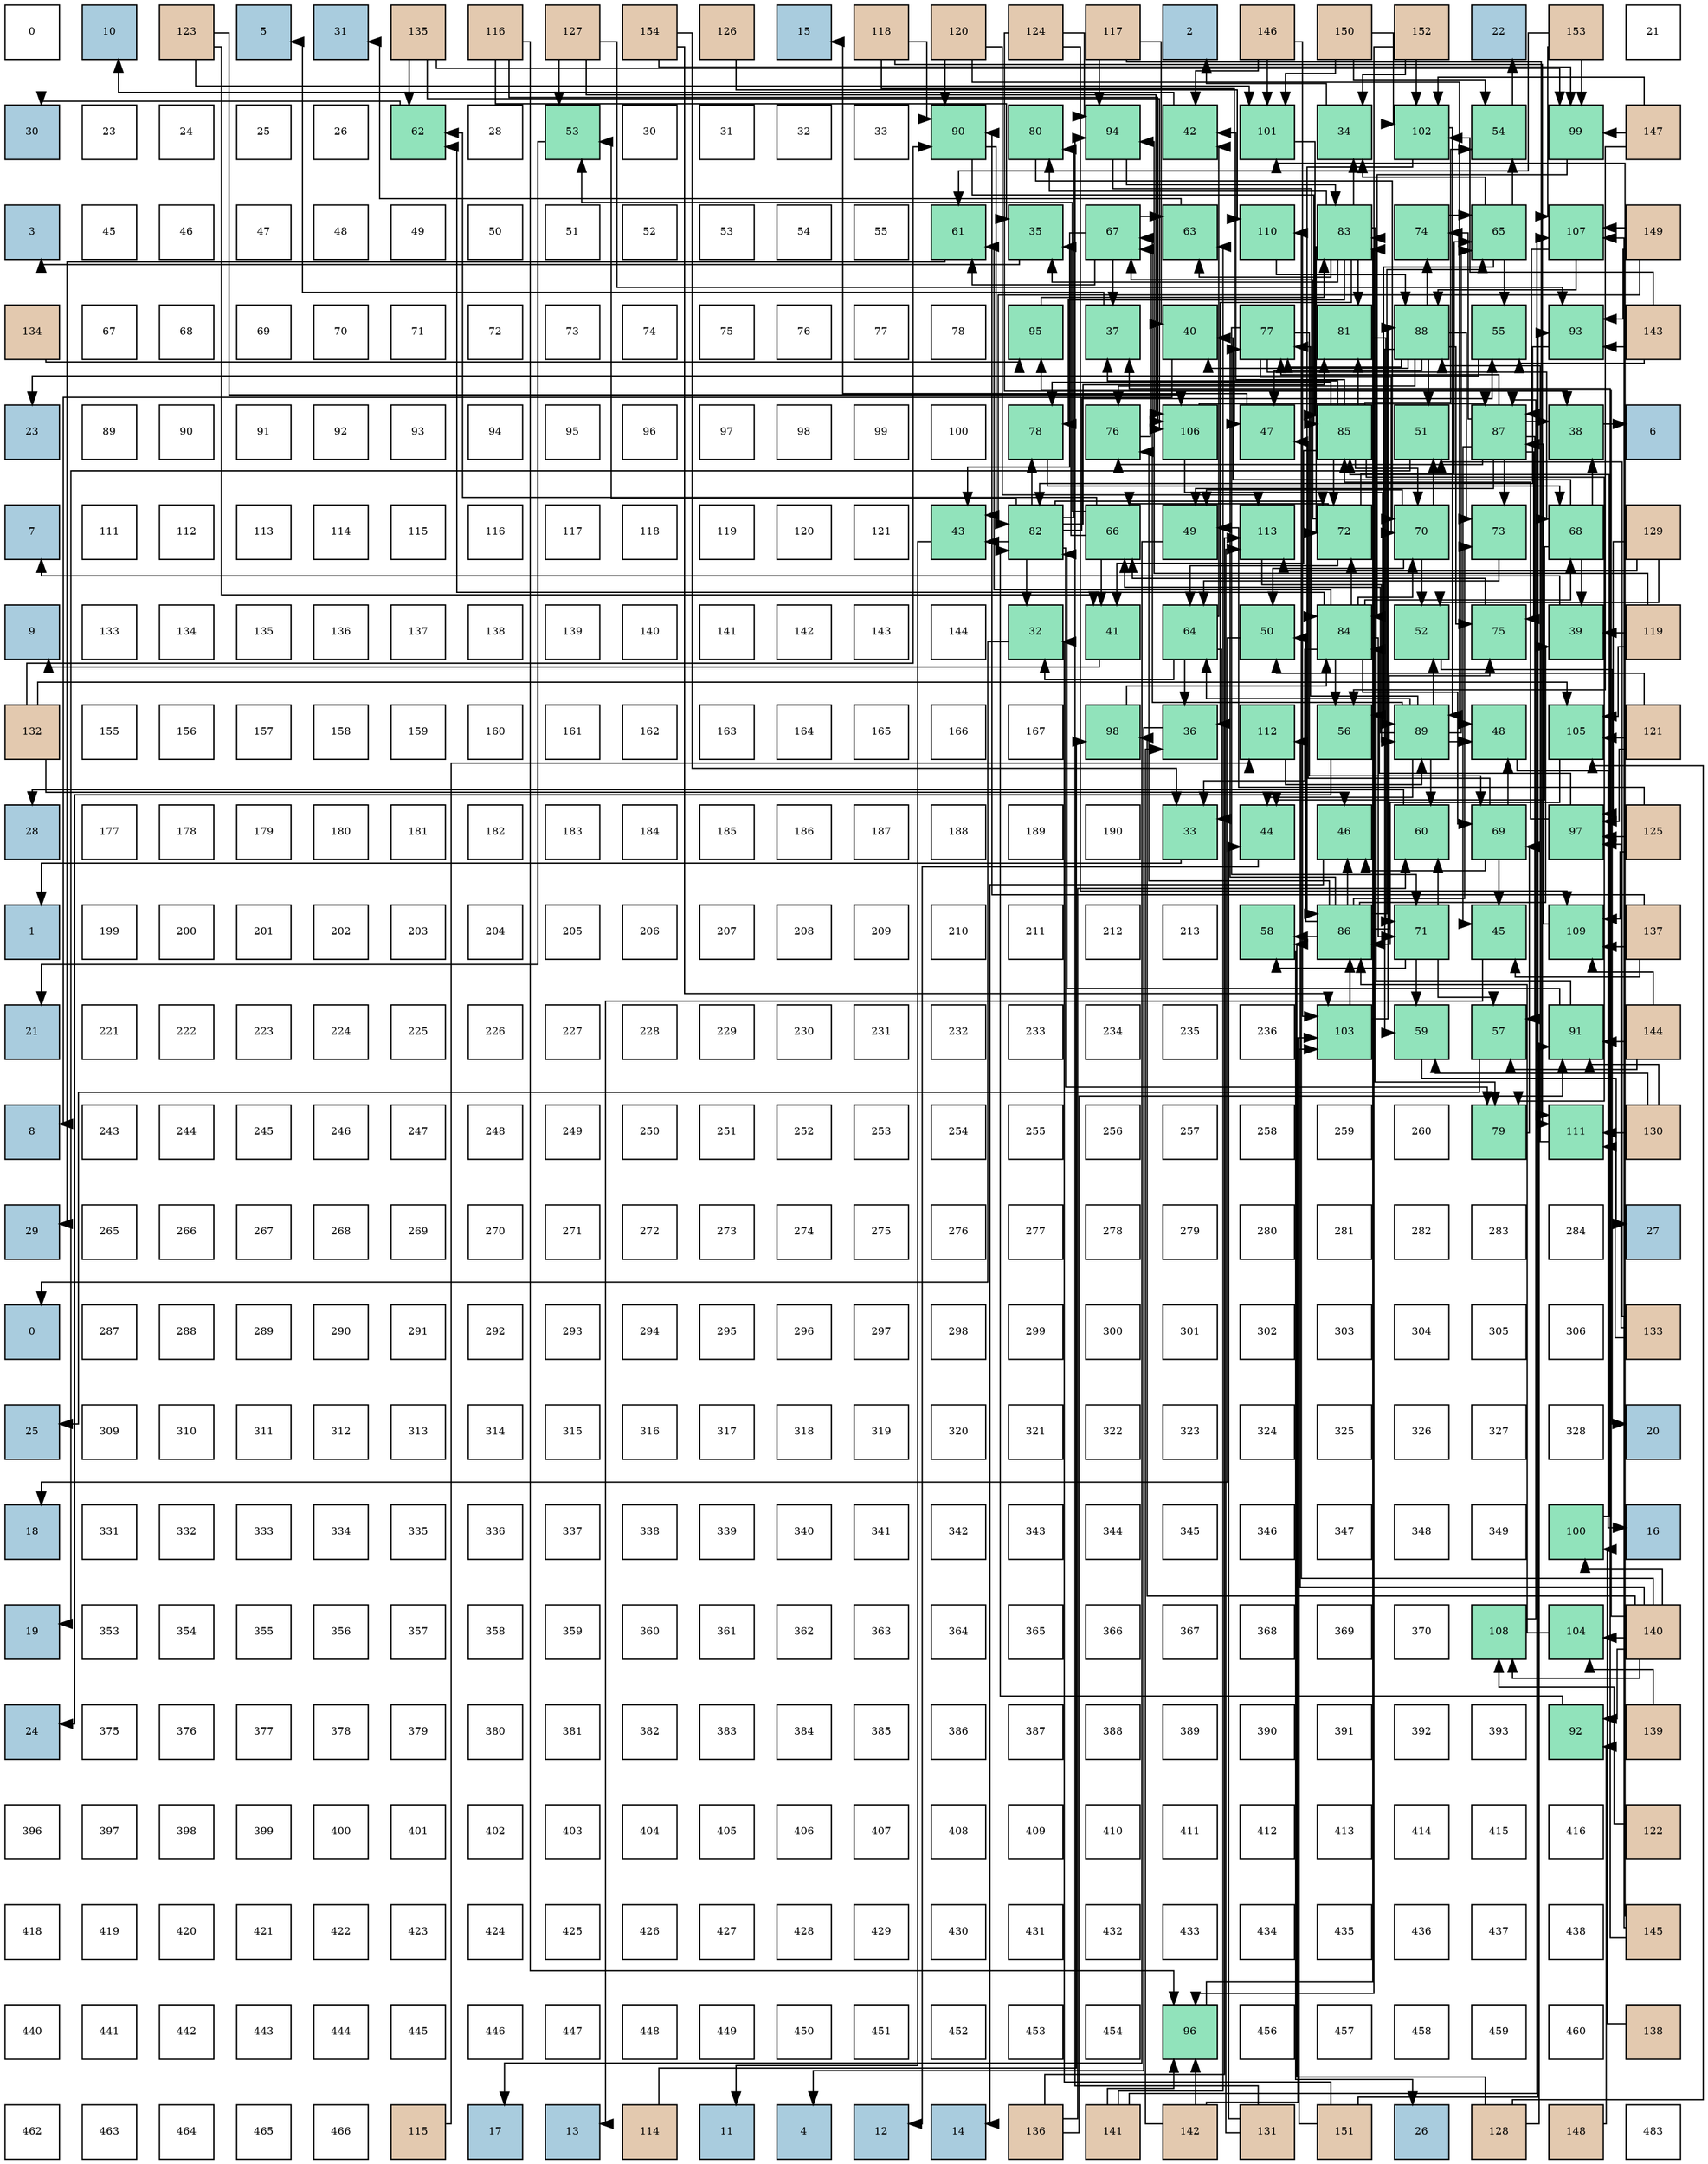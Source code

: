 digraph layout{
 rankdir=TB;
 splines=ortho;
 node [style=filled shape=square fixedsize=true width=0.6];
0[label="0", fontsize=8, fillcolor="#ffffff"];
1[label="10", fontsize=8, fillcolor="#a9ccde"];
2[label="123", fontsize=8, fillcolor="#e3c9af"];
3[label="5", fontsize=8, fillcolor="#a9ccde"];
4[label="31", fontsize=8, fillcolor="#a9ccde"];
5[label="135", fontsize=8, fillcolor="#e3c9af"];
6[label="116", fontsize=8, fillcolor="#e3c9af"];
7[label="127", fontsize=8, fillcolor="#e3c9af"];
8[label="154", fontsize=8, fillcolor="#e3c9af"];
9[label="126", fontsize=8, fillcolor="#e3c9af"];
10[label="15", fontsize=8, fillcolor="#a9ccde"];
11[label="118", fontsize=8, fillcolor="#e3c9af"];
12[label="120", fontsize=8, fillcolor="#e3c9af"];
13[label="124", fontsize=8, fillcolor="#e3c9af"];
14[label="117", fontsize=8, fillcolor="#e3c9af"];
15[label="2", fontsize=8, fillcolor="#a9ccde"];
16[label="146", fontsize=8, fillcolor="#e3c9af"];
17[label="150", fontsize=8, fillcolor="#e3c9af"];
18[label="152", fontsize=8, fillcolor="#e3c9af"];
19[label="22", fontsize=8, fillcolor="#a9ccde"];
20[label="153", fontsize=8, fillcolor="#e3c9af"];
21[label="21", fontsize=8, fillcolor="#ffffff"];
22[label="30", fontsize=8, fillcolor="#a9ccde"];
23[label="23", fontsize=8, fillcolor="#ffffff"];
24[label="24", fontsize=8, fillcolor="#ffffff"];
25[label="25", fontsize=8, fillcolor="#ffffff"];
26[label="26", fontsize=8, fillcolor="#ffffff"];
27[label="62", fontsize=8, fillcolor="#91e3bb"];
28[label="28", fontsize=8, fillcolor="#ffffff"];
29[label="53", fontsize=8, fillcolor="#91e3bb"];
30[label="30", fontsize=8, fillcolor="#ffffff"];
31[label="31", fontsize=8, fillcolor="#ffffff"];
32[label="32", fontsize=8, fillcolor="#ffffff"];
33[label="33", fontsize=8, fillcolor="#ffffff"];
34[label="90", fontsize=8, fillcolor="#91e3bb"];
35[label="80", fontsize=8, fillcolor="#91e3bb"];
36[label="94", fontsize=8, fillcolor="#91e3bb"];
37[label="42", fontsize=8, fillcolor="#91e3bb"];
38[label="101", fontsize=8, fillcolor="#91e3bb"];
39[label="34", fontsize=8, fillcolor="#91e3bb"];
40[label="102", fontsize=8, fillcolor="#91e3bb"];
41[label="54", fontsize=8, fillcolor="#91e3bb"];
42[label="99", fontsize=8, fillcolor="#91e3bb"];
43[label="147", fontsize=8, fillcolor="#e3c9af"];
44[label="3", fontsize=8, fillcolor="#a9ccde"];
45[label="45", fontsize=8, fillcolor="#ffffff"];
46[label="46", fontsize=8, fillcolor="#ffffff"];
47[label="47", fontsize=8, fillcolor="#ffffff"];
48[label="48", fontsize=8, fillcolor="#ffffff"];
49[label="49", fontsize=8, fillcolor="#ffffff"];
50[label="50", fontsize=8, fillcolor="#ffffff"];
51[label="51", fontsize=8, fillcolor="#ffffff"];
52[label="52", fontsize=8, fillcolor="#ffffff"];
53[label="53", fontsize=8, fillcolor="#ffffff"];
54[label="54", fontsize=8, fillcolor="#ffffff"];
55[label="55", fontsize=8, fillcolor="#ffffff"];
56[label="61", fontsize=8, fillcolor="#91e3bb"];
57[label="35", fontsize=8, fillcolor="#91e3bb"];
58[label="67", fontsize=8, fillcolor="#91e3bb"];
59[label="63", fontsize=8, fillcolor="#91e3bb"];
60[label="110", fontsize=8, fillcolor="#91e3bb"];
61[label="83", fontsize=8, fillcolor="#91e3bb"];
62[label="74", fontsize=8, fillcolor="#91e3bb"];
63[label="65", fontsize=8, fillcolor="#91e3bb"];
64[label="107", fontsize=8, fillcolor="#91e3bb"];
65[label="149", fontsize=8, fillcolor="#e3c9af"];
66[label="134", fontsize=8, fillcolor="#e3c9af"];
67[label="67", fontsize=8, fillcolor="#ffffff"];
68[label="68", fontsize=8, fillcolor="#ffffff"];
69[label="69", fontsize=8, fillcolor="#ffffff"];
70[label="70", fontsize=8, fillcolor="#ffffff"];
71[label="71", fontsize=8, fillcolor="#ffffff"];
72[label="72", fontsize=8, fillcolor="#ffffff"];
73[label="73", fontsize=8, fillcolor="#ffffff"];
74[label="74", fontsize=8, fillcolor="#ffffff"];
75[label="75", fontsize=8, fillcolor="#ffffff"];
76[label="76", fontsize=8, fillcolor="#ffffff"];
77[label="77", fontsize=8, fillcolor="#ffffff"];
78[label="78", fontsize=8, fillcolor="#ffffff"];
79[label="95", fontsize=8, fillcolor="#91e3bb"];
80[label="37", fontsize=8, fillcolor="#91e3bb"];
81[label="40", fontsize=8, fillcolor="#91e3bb"];
82[label="77", fontsize=8, fillcolor="#91e3bb"];
83[label="81", fontsize=8, fillcolor="#91e3bb"];
84[label="88", fontsize=8, fillcolor="#91e3bb"];
85[label="55", fontsize=8, fillcolor="#91e3bb"];
86[label="93", fontsize=8, fillcolor="#91e3bb"];
87[label="143", fontsize=8, fillcolor="#e3c9af"];
88[label="23", fontsize=8, fillcolor="#a9ccde"];
89[label="89", fontsize=8, fillcolor="#ffffff"];
90[label="90", fontsize=8, fillcolor="#ffffff"];
91[label="91", fontsize=8, fillcolor="#ffffff"];
92[label="92", fontsize=8, fillcolor="#ffffff"];
93[label="93", fontsize=8, fillcolor="#ffffff"];
94[label="94", fontsize=8, fillcolor="#ffffff"];
95[label="95", fontsize=8, fillcolor="#ffffff"];
96[label="96", fontsize=8, fillcolor="#ffffff"];
97[label="97", fontsize=8, fillcolor="#ffffff"];
98[label="98", fontsize=8, fillcolor="#ffffff"];
99[label="99", fontsize=8, fillcolor="#ffffff"];
100[label="100", fontsize=8, fillcolor="#ffffff"];
101[label="78", fontsize=8, fillcolor="#91e3bb"];
102[label="76", fontsize=8, fillcolor="#91e3bb"];
103[label="106", fontsize=8, fillcolor="#91e3bb"];
104[label="47", fontsize=8, fillcolor="#91e3bb"];
105[label="85", fontsize=8, fillcolor="#91e3bb"];
106[label="51", fontsize=8, fillcolor="#91e3bb"];
107[label="87", fontsize=8, fillcolor="#91e3bb"];
108[label="38", fontsize=8, fillcolor="#91e3bb"];
109[label="6", fontsize=8, fillcolor="#a9ccde"];
110[label="7", fontsize=8, fillcolor="#a9ccde"];
111[label="111", fontsize=8, fillcolor="#ffffff"];
112[label="112", fontsize=8, fillcolor="#ffffff"];
113[label="113", fontsize=8, fillcolor="#ffffff"];
114[label="114", fontsize=8, fillcolor="#ffffff"];
115[label="115", fontsize=8, fillcolor="#ffffff"];
116[label="116", fontsize=8, fillcolor="#ffffff"];
117[label="117", fontsize=8, fillcolor="#ffffff"];
118[label="118", fontsize=8, fillcolor="#ffffff"];
119[label="119", fontsize=8, fillcolor="#ffffff"];
120[label="120", fontsize=8, fillcolor="#ffffff"];
121[label="121", fontsize=8, fillcolor="#ffffff"];
122[label="43", fontsize=8, fillcolor="#91e3bb"];
123[label="82", fontsize=8, fillcolor="#91e3bb"];
124[label="66", fontsize=8, fillcolor="#91e3bb"];
125[label="49", fontsize=8, fillcolor="#91e3bb"];
126[label="113", fontsize=8, fillcolor="#91e3bb"];
127[label="72", fontsize=8, fillcolor="#91e3bb"];
128[label="70", fontsize=8, fillcolor="#91e3bb"];
129[label="73", fontsize=8, fillcolor="#91e3bb"];
130[label="68", fontsize=8, fillcolor="#91e3bb"];
131[label="129", fontsize=8, fillcolor="#e3c9af"];
132[label="9", fontsize=8, fillcolor="#a9ccde"];
133[label="133", fontsize=8, fillcolor="#ffffff"];
134[label="134", fontsize=8, fillcolor="#ffffff"];
135[label="135", fontsize=8, fillcolor="#ffffff"];
136[label="136", fontsize=8, fillcolor="#ffffff"];
137[label="137", fontsize=8, fillcolor="#ffffff"];
138[label="138", fontsize=8, fillcolor="#ffffff"];
139[label="139", fontsize=8, fillcolor="#ffffff"];
140[label="140", fontsize=8, fillcolor="#ffffff"];
141[label="141", fontsize=8, fillcolor="#ffffff"];
142[label="142", fontsize=8, fillcolor="#ffffff"];
143[label="143", fontsize=8, fillcolor="#ffffff"];
144[label="144", fontsize=8, fillcolor="#ffffff"];
145[label="32", fontsize=8, fillcolor="#91e3bb"];
146[label="41", fontsize=8, fillcolor="#91e3bb"];
147[label="64", fontsize=8, fillcolor="#91e3bb"];
148[label="50", fontsize=8, fillcolor="#91e3bb"];
149[label="84", fontsize=8, fillcolor="#91e3bb"];
150[label="52", fontsize=8, fillcolor="#91e3bb"];
151[label="75", fontsize=8, fillcolor="#91e3bb"];
152[label="39", fontsize=8, fillcolor="#91e3bb"];
153[label="119", fontsize=8, fillcolor="#e3c9af"];
154[label="132", fontsize=8, fillcolor="#e3c9af"];
155[label="155", fontsize=8, fillcolor="#ffffff"];
156[label="156", fontsize=8, fillcolor="#ffffff"];
157[label="157", fontsize=8, fillcolor="#ffffff"];
158[label="158", fontsize=8, fillcolor="#ffffff"];
159[label="159", fontsize=8, fillcolor="#ffffff"];
160[label="160", fontsize=8, fillcolor="#ffffff"];
161[label="161", fontsize=8, fillcolor="#ffffff"];
162[label="162", fontsize=8, fillcolor="#ffffff"];
163[label="163", fontsize=8, fillcolor="#ffffff"];
164[label="164", fontsize=8, fillcolor="#ffffff"];
165[label="165", fontsize=8, fillcolor="#ffffff"];
166[label="166", fontsize=8, fillcolor="#ffffff"];
167[label="167", fontsize=8, fillcolor="#ffffff"];
168[label="98", fontsize=8, fillcolor="#91e3bb"];
169[label="36", fontsize=8, fillcolor="#91e3bb"];
170[label="112", fontsize=8, fillcolor="#91e3bb"];
171[label="56", fontsize=8, fillcolor="#91e3bb"];
172[label="89", fontsize=8, fillcolor="#91e3bb"];
173[label="48", fontsize=8, fillcolor="#91e3bb"];
174[label="105", fontsize=8, fillcolor="#91e3bb"];
175[label="121", fontsize=8, fillcolor="#e3c9af"];
176[label="28", fontsize=8, fillcolor="#a9ccde"];
177[label="177", fontsize=8, fillcolor="#ffffff"];
178[label="178", fontsize=8, fillcolor="#ffffff"];
179[label="179", fontsize=8, fillcolor="#ffffff"];
180[label="180", fontsize=8, fillcolor="#ffffff"];
181[label="181", fontsize=8, fillcolor="#ffffff"];
182[label="182", fontsize=8, fillcolor="#ffffff"];
183[label="183", fontsize=8, fillcolor="#ffffff"];
184[label="184", fontsize=8, fillcolor="#ffffff"];
185[label="185", fontsize=8, fillcolor="#ffffff"];
186[label="186", fontsize=8, fillcolor="#ffffff"];
187[label="187", fontsize=8, fillcolor="#ffffff"];
188[label="188", fontsize=8, fillcolor="#ffffff"];
189[label="189", fontsize=8, fillcolor="#ffffff"];
190[label="190", fontsize=8, fillcolor="#ffffff"];
191[label="33", fontsize=8, fillcolor="#91e3bb"];
192[label="44", fontsize=8, fillcolor="#91e3bb"];
193[label="46", fontsize=8, fillcolor="#91e3bb"];
194[label="60", fontsize=8, fillcolor="#91e3bb"];
195[label="69", fontsize=8, fillcolor="#91e3bb"];
196[label="97", fontsize=8, fillcolor="#91e3bb"];
197[label="125", fontsize=8, fillcolor="#e3c9af"];
198[label="1", fontsize=8, fillcolor="#a9ccde"];
199[label="199", fontsize=8, fillcolor="#ffffff"];
200[label="200", fontsize=8, fillcolor="#ffffff"];
201[label="201", fontsize=8, fillcolor="#ffffff"];
202[label="202", fontsize=8, fillcolor="#ffffff"];
203[label="203", fontsize=8, fillcolor="#ffffff"];
204[label="204", fontsize=8, fillcolor="#ffffff"];
205[label="205", fontsize=8, fillcolor="#ffffff"];
206[label="206", fontsize=8, fillcolor="#ffffff"];
207[label="207", fontsize=8, fillcolor="#ffffff"];
208[label="208", fontsize=8, fillcolor="#ffffff"];
209[label="209", fontsize=8, fillcolor="#ffffff"];
210[label="210", fontsize=8, fillcolor="#ffffff"];
211[label="211", fontsize=8, fillcolor="#ffffff"];
212[label="212", fontsize=8, fillcolor="#ffffff"];
213[label="213", fontsize=8, fillcolor="#ffffff"];
214[label="58", fontsize=8, fillcolor="#91e3bb"];
215[label="86", fontsize=8, fillcolor="#91e3bb"];
216[label="71", fontsize=8, fillcolor="#91e3bb"];
217[label="45", fontsize=8, fillcolor="#91e3bb"];
218[label="109", fontsize=8, fillcolor="#91e3bb"];
219[label="137", fontsize=8, fillcolor="#e3c9af"];
220[label="21", fontsize=8, fillcolor="#a9ccde"];
221[label="221", fontsize=8, fillcolor="#ffffff"];
222[label="222", fontsize=8, fillcolor="#ffffff"];
223[label="223", fontsize=8, fillcolor="#ffffff"];
224[label="224", fontsize=8, fillcolor="#ffffff"];
225[label="225", fontsize=8, fillcolor="#ffffff"];
226[label="226", fontsize=8, fillcolor="#ffffff"];
227[label="227", fontsize=8, fillcolor="#ffffff"];
228[label="228", fontsize=8, fillcolor="#ffffff"];
229[label="229", fontsize=8, fillcolor="#ffffff"];
230[label="230", fontsize=8, fillcolor="#ffffff"];
231[label="231", fontsize=8, fillcolor="#ffffff"];
232[label="232", fontsize=8, fillcolor="#ffffff"];
233[label="233", fontsize=8, fillcolor="#ffffff"];
234[label="234", fontsize=8, fillcolor="#ffffff"];
235[label="235", fontsize=8, fillcolor="#ffffff"];
236[label="236", fontsize=8, fillcolor="#ffffff"];
237[label="103", fontsize=8, fillcolor="#91e3bb"];
238[label="59", fontsize=8, fillcolor="#91e3bb"];
239[label="57", fontsize=8, fillcolor="#91e3bb"];
240[label="91", fontsize=8, fillcolor="#91e3bb"];
241[label="144", fontsize=8, fillcolor="#e3c9af"];
242[label="8", fontsize=8, fillcolor="#a9ccde"];
243[label="243", fontsize=8, fillcolor="#ffffff"];
244[label="244", fontsize=8, fillcolor="#ffffff"];
245[label="245", fontsize=8, fillcolor="#ffffff"];
246[label="246", fontsize=8, fillcolor="#ffffff"];
247[label="247", fontsize=8, fillcolor="#ffffff"];
248[label="248", fontsize=8, fillcolor="#ffffff"];
249[label="249", fontsize=8, fillcolor="#ffffff"];
250[label="250", fontsize=8, fillcolor="#ffffff"];
251[label="251", fontsize=8, fillcolor="#ffffff"];
252[label="252", fontsize=8, fillcolor="#ffffff"];
253[label="253", fontsize=8, fillcolor="#ffffff"];
254[label="254", fontsize=8, fillcolor="#ffffff"];
255[label="255", fontsize=8, fillcolor="#ffffff"];
256[label="256", fontsize=8, fillcolor="#ffffff"];
257[label="257", fontsize=8, fillcolor="#ffffff"];
258[label="258", fontsize=8, fillcolor="#ffffff"];
259[label="259", fontsize=8, fillcolor="#ffffff"];
260[label="260", fontsize=8, fillcolor="#ffffff"];
261[label="79", fontsize=8, fillcolor="#91e3bb"];
262[label="111", fontsize=8, fillcolor="#91e3bb"];
263[label="130", fontsize=8, fillcolor="#e3c9af"];
264[label="29", fontsize=8, fillcolor="#a9ccde"];
265[label="265", fontsize=8, fillcolor="#ffffff"];
266[label="266", fontsize=8, fillcolor="#ffffff"];
267[label="267", fontsize=8, fillcolor="#ffffff"];
268[label="268", fontsize=8, fillcolor="#ffffff"];
269[label="269", fontsize=8, fillcolor="#ffffff"];
270[label="270", fontsize=8, fillcolor="#ffffff"];
271[label="271", fontsize=8, fillcolor="#ffffff"];
272[label="272", fontsize=8, fillcolor="#ffffff"];
273[label="273", fontsize=8, fillcolor="#ffffff"];
274[label="274", fontsize=8, fillcolor="#ffffff"];
275[label="275", fontsize=8, fillcolor="#ffffff"];
276[label="276", fontsize=8, fillcolor="#ffffff"];
277[label="277", fontsize=8, fillcolor="#ffffff"];
278[label="278", fontsize=8, fillcolor="#ffffff"];
279[label="279", fontsize=8, fillcolor="#ffffff"];
280[label="280", fontsize=8, fillcolor="#ffffff"];
281[label="281", fontsize=8, fillcolor="#ffffff"];
282[label="282", fontsize=8, fillcolor="#ffffff"];
283[label="283", fontsize=8, fillcolor="#ffffff"];
284[label="284", fontsize=8, fillcolor="#ffffff"];
285[label="27", fontsize=8, fillcolor="#a9ccde"];
286[label="0", fontsize=8, fillcolor="#a9ccde"];
287[label="287", fontsize=8, fillcolor="#ffffff"];
288[label="288", fontsize=8, fillcolor="#ffffff"];
289[label="289", fontsize=8, fillcolor="#ffffff"];
290[label="290", fontsize=8, fillcolor="#ffffff"];
291[label="291", fontsize=8, fillcolor="#ffffff"];
292[label="292", fontsize=8, fillcolor="#ffffff"];
293[label="293", fontsize=8, fillcolor="#ffffff"];
294[label="294", fontsize=8, fillcolor="#ffffff"];
295[label="295", fontsize=8, fillcolor="#ffffff"];
296[label="296", fontsize=8, fillcolor="#ffffff"];
297[label="297", fontsize=8, fillcolor="#ffffff"];
298[label="298", fontsize=8, fillcolor="#ffffff"];
299[label="299", fontsize=8, fillcolor="#ffffff"];
300[label="300", fontsize=8, fillcolor="#ffffff"];
301[label="301", fontsize=8, fillcolor="#ffffff"];
302[label="302", fontsize=8, fillcolor="#ffffff"];
303[label="303", fontsize=8, fillcolor="#ffffff"];
304[label="304", fontsize=8, fillcolor="#ffffff"];
305[label="305", fontsize=8, fillcolor="#ffffff"];
306[label="306", fontsize=8, fillcolor="#ffffff"];
307[label="133", fontsize=8, fillcolor="#e3c9af"];
308[label="25", fontsize=8, fillcolor="#a9ccde"];
309[label="309", fontsize=8, fillcolor="#ffffff"];
310[label="310", fontsize=8, fillcolor="#ffffff"];
311[label="311", fontsize=8, fillcolor="#ffffff"];
312[label="312", fontsize=8, fillcolor="#ffffff"];
313[label="313", fontsize=8, fillcolor="#ffffff"];
314[label="314", fontsize=8, fillcolor="#ffffff"];
315[label="315", fontsize=8, fillcolor="#ffffff"];
316[label="316", fontsize=8, fillcolor="#ffffff"];
317[label="317", fontsize=8, fillcolor="#ffffff"];
318[label="318", fontsize=8, fillcolor="#ffffff"];
319[label="319", fontsize=8, fillcolor="#ffffff"];
320[label="320", fontsize=8, fillcolor="#ffffff"];
321[label="321", fontsize=8, fillcolor="#ffffff"];
322[label="322", fontsize=8, fillcolor="#ffffff"];
323[label="323", fontsize=8, fillcolor="#ffffff"];
324[label="324", fontsize=8, fillcolor="#ffffff"];
325[label="325", fontsize=8, fillcolor="#ffffff"];
326[label="326", fontsize=8, fillcolor="#ffffff"];
327[label="327", fontsize=8, fillcolor="#ffffff"];
328[label="328", fontsize=8, fillcolor="#ffffff"];
329[label="20", fontsize=8, fillcolor="#a9ccde"];
330[label="18", fontsize=8, fillcolor="#a9ccde"];
331[label="331", fontsize=8, fillcolor="#ffffff"];
332[label="332", fontsize=8, fillcolor="#ffffff"];
333[label="333", fontsize=8, fillcolor="#ffffff"];
334[label="334", fontsize=8, fillcolor="#ffffff"];
335[label="335", fontsize=8, fillcolor="#ffffff"];
336[label="336", fontsize=8, fillcolor="#ffffff"];
337[label="337", fontsize=8, fillcolor="#ffffff"];
338[label="338", fontsize=8, fillcolor="#ffffff"];
339[label="339", fontsize=8, fillcolor="#ffffff"];
340[label="340", fontsize=8, fillcolor="#ffffff"];
341[label="341", fontsize=8, fillcolor="#ffffff"];
342[label="342", fontsize=8, fillcolor="#ffffff"];
343[label="343", fontsize=8, fillcolor="#ffffff"];
344[label="344", fontsize=8, fillcolor="#ffffff"];
345[label="345", fontsize=8, fillcolor="#ffffff"];
346[label="346", fontsize=8, fillcolor="#ffffff"];
347[label="347", fontsize=8, fillcolor="#ffffff"];
348[label="348", fontsize=8, fillcolor="#ffffff"];
349[label="349", fontsize=8, fillcolor="#ffffff"];
350[label="100", fontsize=8, fillcolor="#91e3bb"];
351[label="16", fontsize=8, fillcolor="#a9ccde"];
352[label="19", fontsize=8, fillcolor="#a9ccde"];
353[label="353", fontsize=8, fillcolor="#ffffff"];
354[label="354", fontsize=8, fillcolor="#ffffff"];
355[label="355", fontsize=8, fillcolor="#ffffff"];
356[label="356", fontsize=8, fillcolor="#ffffff"];
357[label="357", fontsize=8, fillcolor="#ffffff"];
358[label="358", fontsize=8, fillcolor="#ffffff"];
359[label="359", fontsize=8, fillcolor="#ffffff"];
360[label="360", fontsize=8, fillcolor="#ffffff"];
361[label="361", fontsize=8, fillcolor="#ffffff"];
362[label="362", fontsize=8, fillcolor="#ffffff"];
363[label="363", fontsize=8, fillcolor="#ffffff"];
364[label="364", fontsize=8, fillcolor="#ffffff"];
365[label="365", fontsize=8, fillcolor="#ffffff"];
366[label="366", fontsize=8, fillcolor="#ffffff"];
367[label="367", fontsize=8, fillcolor="#ffffff"];
368[label="368", fontsize=8, fillcolor="#ffffff"];
369[label="369", fontsize=8, fillcolor="#ffffff"];
370[label="370", fontsize=8, fillcolor="#ffffff"];
371[label="108", fontsize=8, fillcolor="#91e3bb"];
372[label="104", fontsize=8, fillcolor="#91e3bb"];
373[label="140", fontsize=8, fillcolor="#e3c9af"];
374[label="24", fontsize=8, fillcolor="#a9ccde"];
375[label="375", fontsize=8, fillcolor="#ffffff"];
376[label="376", fontsize=8, fillcolor="#ffffff"];
377[label="377", fontsize=8, fillcolor="#ffffff"];
378[label="378", fontsize=8, fillcolor="#ffffff"];
379[label="379", fontsize=8, fillcolor="#ffffff"];
380[label="380", fontsize=8, fillcolor="#ffffff"];
381[label="381", fontsize=8, fillcolor="#ffffff"];
382[label="382", fontsize=8, fillcolor="#ffffff"];
383[label="383", fontsize=8, fillcolor="#ffffff"];
384[label="384", fontsize=8, fillcolor="#ffffff"];
385[label="385", fontsize=8, fillcolor="#ffffff"];
386[label="386", fontsize=8, fillcolor="#ffffff"];
387[label="387", fontsize=8, fillcolor="#ffffff"];
388[label="388", fontsize=8, fillcolor="#ffffff"];
389[label="389", fontsize=8, fillcolor="#ffffff"];
390[label="390", fontsize=8, fillcolor="#ffffff"];
391[label="391", fontsize=8, fillcolor="#ffffff"];
392[label="392", fontsize=8, fillcolor="#ffffff"];
393[label="393", fontsize=8, fillcolor="#ffffff"];
394[label="92", fontsize=8, fillcolor="#91e3bb"];
395[label="139", fontsize=8, fillcolor="#e3c9af"];
396[label="396", fontsize=8, fillcolor="#ffffff"];
397[label="397", fontsize=8, fillcolor="#ffffff"];
398[label="398", fontsize=8, fillcolor="#ffffff"];
399[label="399", fontsize=8, fillcolor="#ffffff"];
400[label="400", fontsize=8, fillcolor="#ffffff"];
401[label="401", fontsize=8, fillcolor="#ffffff"];
402[label="402", fontsize=8, fillcolor="#ffffff"];
403[label="403", fontsize=8, fillcolor="#ffffff"];
404[label="404", fontsize=8, fillcolor="#ffffff"];
405[label="405", fontsize=8, fillcolor="#ffffff"];
406[label="406", fontsize=8, fillcolor="#ffffff"];
407[label="407", fontsize=8, fillcolor="#ffffff"];
408[label="408", fontsize=8, fillcolor="#ffffff"];
409[label="409", fontsize=8, fillcolor="#ffffff"];
410[label="410", fontsize=8, fillcolor="#ffffff"];
411[label="411", fontsize=8, fillcolor="#ffffff"];
412[label="412", fontsize=8, fillcolor="#ffffff"];
413[label="413", fontsize=8, fillcolor="#ffffff"];
414[label="414", fontsize=8, fillcolor="#ffffff"];
415[label="415", fontsize=8, fillcolor="#ffffff"];
416[label="416", fontsize=8, fillcolor="#ffffff"];
417[label="122", fontsize=8, fillcolor="#e3c9af"];
418[label="418", fontsize=8, fillcolor="#ffffff"];
419[label="419", fontsize=8, fillcolor="#ffffff"];
420[label="420", fontsize=8, fillcolor="#ffffff"];
421[label="421", fontsize=8, fillcolor="#ffffff"];
422[label="422", fontsize=8, fillcolor="#ffffff"];
423[label="423", fontsize=8, fillcolor="#ffffff"];
424[label="424", fontsize=8, fillcolor="#ffffff"];
425[label="425", fontsize=8, fillcolor="#ffffff"];
426[label="426", fontsize=8, fillcolor="#ffffff"];
427[label="427", fontsize=8, fillcolor="#ffffff"];
428[label="428", fontsize=8, fillcolor="#ffffff"];
429[label="429", fontsize=8, fillcolor="#ffffff"];
430[label="430", fontsize=8, fillcolor="#ffffff"];
431[label="431", fontsize=8, fillcolor="#ffffff"];
432[label="432", fontsize=8, fillcolor="#ffffff"];
433[label="433", fontsize=8, fillcolor="#ffffff"];
434[label="434", fontsize=8, fillcolor="#ffffff"];
435[label="435", fontsize=8, fillcolor="#ffffff"];
436[label="436", fontsize=8, fillcolor="#ffffff"];
437[label="437", fontsize=8, fillcolor="#ffffff"];
438[label="438", fontsize=8, fillcolor="#ffffff"];
439[label="145", fontsize=8, fillcolor="#e3c9af"];
440[label="440", fontsize=8, fillcolor="#ffffff"];
441[label="441", fontsize=8, fillcolor="#ffffff"];
442[label="442", fontsize=8, fillcolor="#ffffff"];
443[label="443", fontsize=8, fillcolor="#ffffff"];
444[label="444", fontsize=8, fillcolor="#ffffff"];
445[label="445", fontsize=8, fillcolor="#ffffff"];
446[label="446", fontsize=8, fillcolor="#ffffff"];
447[label="447", fontsize=8, fillcolor="#ffffff"];
448[label="448", fontsize=8, fillcolor="#ffffff"];
449[label="449", fontsize=8, fillcolor="#ffffff"];
450[label="450", fontsize=8, fillcolor="#ffffff"];
451[label="451", fontsize=8, fillcolor="#ffffff"];
452[label="452", fontsize=8, fillcolor="#ffffff"];
453[label="453", fontsize=8, fillcolor="#ffffff"];
454[label="454", fontsize=8, fillcolor="#ffffff"];
455[label="96", fontsize=8, fillcolor="#91e3bb"];
456[label="456", fontsize=8, fillcolor="#ffffff"];
457[label="457", fontsize=8, fillcolor="#ffffff"];
458[label="458", fontsize=8, fillcolor="#ffffff"];
459[label="459", fontsize=8, fillcolor="#ffffff"];
460[label="460", fontsize=8, fillcolor="#ffffff"];
461[label="138", fontsize=8, fillcolor="#e3c9af"];
462[label="462", fontsize=8, fillcolor="#ffffff"];
463[label="463", fontsize=8, fillcolor="#ffffff"];
464[label="464", fontsize=8, fillcolor="#ffffff"];
465[label="465", fontsize=8, fillcolor="#ffffff"];
466[label="466", fontsize=8, fillcolor="#ffffff"];
467[label="115", fontsize=8, fillcolor="#e3c9af"];
468[label="17", fontsize=8, fillcolor="#a9ccde"];
469[label="13", fontsize=8, fillcolor="#a9ccde"];
470[label="114", fontsize=8, fillcolor="#e3c9af"];
471[label="11", fontsize=8, fillcolor="#a9ccde"];
472[label="4", fontsize=8, fillcolor="#a9ccde"];
473[label="12", fontsize=8, fillcolor="#a9ccde"];
474[label="14", fontsize=8, fillcolor="#a9ccde"];
475[label="136", fontsize=8, fillcolor="#e3c9af"];
476[label="141", fontsize=8, fillcolor="#e3c9af"];
477[label="142", fontsize=8, fillcolor="#e3c9af"];
478[label="131", fontsize=8, fillcolor="#e3c9af"];
479[label="151", fontsize=8, fillcolor="#e3c9af"];
480[label="26", fontsize=8, fillcolor="#a9ccde"];
481[label="128", fontsize=8, fillcolor="#e3c9af"];
482[label="148", fontsize=8, fillcolor="#e3c9af"];
483[label="483", fontsize=8, fillcolor="#ffffff"];
edge [constraint=false, style=vis];145 -> 286;
191 -> 198;
39 -> 15;
57 -> 44;
169 -> 472;
80 -> 3;
108 -> 109;
152 -> 110;
81 -> 242;
146 -> 132;
37 -> 1;
122 -> 471;
192 -> 473;
217 -> 469;
193 -> 474;
104 -> 10;
173 -> 351;
125 -> 468;
148 -> 330;
106 -> 352;
150 -> 329;
29 -> 220;
41 -> 19;
85 -> 88;
171 -> 374;
239 -> 308;
214 -> 480;
238 -> 285;
194 -> 176;
56 -> 264;
27 -> 22;
59 -> 4;
147 -> 145;
147 -> 191;
147 -> 169;
147 -> 37;
63 -> 39;
63 -> 41;
63 -> 85;
63 -> 171;
124 -> 57;
124 -> 146;
124 -> 29;
124 -> 27;
58 -> 80;
58 -> 122;
58 -> 56;
58 -> 59;
130 -> 108;
130 -> 152;
130 -> 81;
130 -> 192;
195 -> 217;
195 -> 193;
195 -> 104;
195 -> 173;
128 -> 125;
128 -> 148;
128 -> 106;
128 -> 150;
216 -> 239;
216 -> 214;
216 -> 238;
216 -> 194;
127 -> 147;
127 -> 63;
127 -> 124;
127 -> 58;
129 -> 147;
62 -> 63;
151 -> 124;
102 -> 58;
82 -> 130;
82 -> 195;
82 -> 128;
82 -> 216;
101 -> 130;
261 -> 195;
35 -> 128;
83 -> 216;
123 -> 145;
123 -> 122;
123 -> 29;
123 -> 85;
123 -> 127;
123 -> 101;
123 -> 261;
123 -> 35;
123 -> 83;
61 -> 39;
61 -> 57;
61 -> 169;
61 -> 59;
61 -> 127;
61 -> 101;
61 -> 261;
61 -> 35;
61 -> 83;
149 -> 191;
149 -> 171;
149 -> 56;
149 -> 27;
149 -> 130;
149 -> 195;
149 -> 128;
149 -> 216;
149 -> 127;
105 -> 80;
105 -> 146;
105 -> 37;
105 -> 41;
105 -> 128;
105 -> 127;
105 -> 101;
105 -> 261;
105 -> 83;
215 -> 152;
215 -> 193;
215 -> 148;
215 -> 214;
215 -> 63;
215 -> 129;
215 -> 151;
215 -> 102;
215 -> 82;
107 -> 108;
107 -> 217;
107 -> 125;
107 -> 239;
107 -> 129;
107 -> 62;
107 -> 151;
107 -> 102;
107 -> 82;
84 -> 81;
84 -> 104;
84 -> 106;
84 -> 238;
84 -> 129;
84 -> 62;
84 -> 151;
84 -> 102;
84 -> 82;
172 -> 192;
172 -> 173;
172 -> 150;
172 -> 194;
172 -> 147;
172 -> 63;
172 -> 124;
172 -> 58;
172 -> 82;
34 -> 123;
34 -> 105;
240 -> 123;
240 -> 61;
394 -> 123;
86 -> 123;
36 -> 61;
36 -> 149;
79 -> 61;
455 -> 61;
196 -> 149;
196 -> 105;
168 -> 149;
42 -> 149;
350 -> 105;
38 -> 105;
40 -> 215;
40 -> 172;
237 -> 215;
237 -> 84;
372 -> 215;
174 -> 215;
103 -> 107;
103 -> 172;
64 -> 107;
64 -> 84;
371 -> 107;
218 -> 107;
60 -> 84;
262 -> 84;
170 -> 172;
126 -> 172;
470 -> 168;
467 -> 170;
6 -> 57;
6 -> 455;
6 -> 103;
14 -> 81;
14 -> 36;
14 -> 262;
11 -> 104;
11 -> 34;
11 -> 262;
153 -> 152;
153 -> 36;
153 -> 174;
12 -> 173;
12 -> 34;
12 -> 126;
175 -> 148;
175 -> 196;
175 -> 174;
417 -> 371;
2 -> 146;
2 -> 38;
2 -> 103;
13 -> 108;
13 -> 36;
13 -> 218;
197 -> 125;
197 -> 196;
197 -> 218;
9 -> 60;
7 -> 29;
7 -> 86;
7 -> 103;
481 -> 214;
481 -> 240;
481 -> 174;
131 -> 150;
131 -> 196;
131 -> 126;
263 -> 238;
263 -> 240;
263 -> 262;
478 -> 192;
478 -> 36;
478 -> 126;
154 -> 193;
154 -> 34;
154 -> 174;
307 -> 106;
307 -> 196;
307 -> 262;
66 -> 79;
5 -> 27;
5 -> 42;
5 -> 103;
475 -> 194;
475 -> 240;
475 -> 126;
219 -> 217;
219 -> 34;
219 -> 218;
461 -> 350;
395 -> 372;
373 -> 394;
373 -> 79;
373 -> 168;
373 -> 350;
373 -> 372;
373 -> 371;
373 -> 60;
373 -> 170;
476 -> 59;
476 -> 455;
476 -> 64;
477 -> 169;
477 -> 455;
477 -> 237;
87 -> 85;
87 -> 86;
87 -> 40;
241 -> 239;
241 -> 240;
241 -> 218;
439 -> 80;
439 -> 38;
439 -> 64;
16 -> 37;
16 -> 38;
16 -> 237;
43 -> 171;
43 -> 42;
43 -> 40;
482 -> 394;
65 -> 122;
65 -> 86;
65 -> 64;
17 -> 41;
17 -> 38;
17 -> 40;
479 -> 145;
479 -> 86;
479 -> 237;
18 -> 39;
18 -> 455;
18 -> 40;
20 -> 56;
20 -> 42;
20 -> 64;
8 -> 191;
8 -> 42;
8 -> 237;
edge [constraint=true, style=invis];
0 -> 22 -> 44 -> 66 -> 88 -> 110 -> 132 -> 154 -> 176 -> 198 -> 220 -> 242 -> 264 -> 286 -> 308 -> 330 -> 352 -> 374 -> 396 -> 418 -> 440 -> 462;
1 -> 23 -> 45 -> 67 -> 89 -> 111 -> 133 -> 155 -> 177 -> 199 -> 221 -> 243 -> 265 -> 287 -> 309 -> 331 -> 353 -> 375 -> 397 -> 419 -> 441 -> 463;
2 -> 24 -> 46 -> 68 -> 90 -> 112 -> 134 -> 156 -> 178 -> 200 -> 222 -> 244 -> 266 -> 288 -> 310 -> 332 -> 354 -> 376 -> 398 -> 420 -> 442 -> 464;
3 -> 25 -> 47 -> 69 -> 91 -> 113 -> 135 -> 157 -> 179 -> 201 -> 223 -> 245 -> 267 -> 289 -> 311 -> 333 -> 355 -> 377 -> 399 -> 421 -> 443 -> 465;
4 -> 26 -> 48 -> 70 -> 92 -> 114 -> 136 -> 158 -> 180 -> 202 -> 224 -> 246 -> 268 -> 290 -> 312 -> 334 -> 356 -> 378 -> 400 -> 422 -> 444 -> 466;
5 -> 27 -> 49 -> 71 -> 93 -> 115 -> 137 -> 159 -> 181 -> 203 -> 225 -> 247 -> 269 -> 291 -> 313 -> 335 -> 357 -> 379 -> 401 -> 423 -> 445 -> 467;
6 -> 28 -> 50 -> 72 -> 94 -> 116 -> 138 -> 160 -> 182 -> 204 -> 226 -> 248 -> 270 -> 292 -> 314 -> 336 -> 358 -> 380 -> 402 -> 424 -> 446 -> 468;
7 -> 29 -> 51 -> 73 -> 95 -> 117 -> 139 -> 161 -> 183 -> 205 -> 227 -> 249 -> 271 -> 293 -> 315 -> 337 -> 359 -> 381 -> 403 -> 425 -> 447 -> 469;
8 -> 30 -> 52 -> 74 -> 96 -> 118 -> 140 -> 162 -> 184 -> 206 -> 228 -> 250 -> 272 -> 294 -> 316 -> 338 -> 360 -> 382 -> 404 -> 426 -> 448 -> 470;
9 -> 31 -> 53 -> 75 -> 97 -> 119 -> 141 -> 163 -> 185 -> 207 -> 229 -> 251 -> 273 -> 295 -> 317 -> 339 -> 361 -> 383 -> 405 -> 427 -> 449 -> 471;
10 -> 32 -> 54 -> 76 -> 98 -> 120 -> 142 -> 164 -> 186 -> 208 -> 230 -> 252 -> 274 -> 296 -> 318 -> 340 -> 362 -> 384 -> 406 -> 428 -> 450 -> 472;
11 -> 33 -> 55 -> 77 -> 99 -> 121 -> 143 -> 165 -> 187 -> 209 -> 231 -> 253 -> 275 -> 297 -> 319 -> 341 -> 363 -> 385 -> 407 -> 429 -> 451 -> 473;
12 -> 34 -> 56 -> 78 -> 100 -> 122 -> 144 -> 166 -> 188 -> 210 -> 232 -> 254 -> 276 -> 298 -> 320 -> 342 -> 364 -> 386 -> 408 -> 430 -> 452 -> 474;
13 -> 35 -> 57 -> 79 -> 101 -> 123 -> 145 -> 167 -> 189 -> 211 -> 233 -> 255 -> 277 -> 299 -> 321 -> 343 -> 365 -> 387 -> 409 -> 431 -> 453 -> 475;
14 -> 36 -> 58 -> 80 -> 102 -> 124 -> 146 -> 168 -> 190 -> 212 -> 234 -> 256 -> 278 -> 300 -> 322 -> 344 -> 366 -> 388 -> 410 -> 432 -> 454 -> 476;
15 -> 37 -> 59 -> 81 -> 103 -> 125 -> 147 -> 169 -> 191 -> 213 -> 235 -> 257 -> 279 -> 301 -> 323 -> 345 -> 367 -> 389 -> 411 -> 433 -> 455 -> 477;
16 -> 38 -> 60 -> 82 -> 104 -> 126 -> 148 -> 170 -> 192 -> 214 -> 236 -> 258 -> 280 -> 302 -> 324 -> 346 -> 368 -> 390 -> 412 -> 434 -> 456 -> 478;
17 -> 39 -> 61 -> 83 -> 105 -> 127 -> 149 -> 171 -> 193 -> 215 -> 237 -> 259 -> 281 -> 303 -> 325 -> 347 -> 369 -> 391 -> 413 -> 435 -> 457 -> 479;
18 -> 40 -> 62 -> 84 -> 106 -> 128 -> 150 -> 172 -> 194 -> 216 -> 238 -> 260 -> 282 -> 304 -> 326 -> 348 -> 370 -> 392 -> 414 -> 436 -> 458 -> 480;
19 -> 41 -> 63 -> 85 -> 107 -> 129 -> 151 -> 173 -> 195 -> 217 -> 239 -> 261 -> 283 -> 305 -> 327 -> 349 -> 371 -> 393 -> 415 -> 437 -> 459 -> 481;
20 -> 42 -> 64 -> 86 -> 108 -> 130 -> 152 -> 174 -> 196 -> 218 -> 240 -> 262 -> 284 -> 306 -> 328 -> 350 -> 372 -> 394 -> 416 -> 438 -> 460 -> 482;
21 -> 43 -> 65 -> 87 -> 109 -> 131 -> 153 -> 175 -> 197 -> 219 -> 241 -> 263 -> 285 -> 307 -> 329 -> 351 -> 373 -> 395 -> 417 -> 439 -> 461 -> 483;
rank = same {0 -> 1 -> 2 -> 3 -> 4 -> 5 -> 6 -> 7 -> 8 -> 9 -> 10 -> 11 -> 12 -> 13 -> 14 -> 15 -> 16 -> 17 -> 18 -> 19 -> 20 -> 21};
rank = same {22 -> 23 -> 24 -> 25 -> 26 -> 27 -> 28 -> 29 -> 30 -> 31 -> 32 -> 33 -> 34 -> 35 -> 36 -> 37 -> 38 -> 39 -> 40 -> 41 -> 42 -> 43};
rank = same {44 -> 45 -> 46 -> 47 -> 48 -> 49 -> 50 -> 51 -> 52 -> 53 -> 54 -> 55 -> 56 -> 57 -> 58 -> 59 -> 60 -> 61 -> 62 -> 63 -> 64 -> 65};
rank = same {66 -> 67 -> 68 -> 69 -> 70 -> 71 -> 72 -> 73 -> 74 -> 75 -> 76 -> 77 -> 78 -> 79 -> 80 -> 81 -> 82 -> 83 -> 84 -> 85 -> 86 -> 87};
rank = same {88 -> 89 -> 90 -> 91 -> 92 -> 93 -> 94 -> 95 -> 96 -> 97 -> 98 -> 99 -> 100 -> 101 -> 102 -> 103 -> 104 -> 105 -> 106 -> 107 -> 108 -> 109};
rank = same {110 -> 111 -> 112 -> 113 -> 114 -> 115 -> 116 -> 117 -> 118 -> 119 -> 120 -> 121 -> 122 -> 123 -> 124 -> 125 -> 126 -> 127 -> 128 -> 129 -> 130 -> 131};
rank = same {132 -> 133 -> 134 -> 135 -> 136 -> 137 -> 138 -> 139 -> 140 -> 141 -> 142 -> 143 -> 144 -> 145 -> 146 -> 147 -> 148 -> 149 -> 150 -> 151 -> 152 -> 153};
rank = same {154 -> 155 -> 156 -> 157 -> 158 -> 159 -> 160 -> 161 -> 162 -> 163 -> 164 -> 165 -> 166 -> 167 -> 168 -> 169 -> 170 -> 171 -> 172 -> 173 -> 174 -> 175};
rank = same {176 -> 177 -> 178 -> 179 -> 180 -> 181 -> 182 -> 183 -> 184 -> 185 -> 186 -> 187 -> 188 -> 189 -> 190 -> 191 -> 192 -> 193 -> 194 -> 195 -> 196 -> 197};
rank = same {198 -> 199 -> 200 -> 201 -> 202 -> 203 -> 204 -> 205 -> 206 -> 207 -> 208 -> 209 -> 210 -> 211 -> 212 -> 213 -> 214 -> 215 -> 216 -> 217 -> 218 -> 219};
rank = same {220 -> 221 -> 222 -> 223 -> 224 -> 225 -> 226 -> 227 -> 228 -> 229 -> 230 -> 231 -> 232 -> 233 -> 234 -> 235 -> 236 -> 237 -> 238 -> 239 -> 240 -> 241};
rank = same {242 -> 243 -> 244 -> 245 -> 246 -> 247 -> 248 -> 249 -> 250 -> 251 -> 252 -> 253 -> 254 -> 255 -> 256 -> 257 -> 258 -> 259 -> 260 -> 261 -> 262 -> 263};
rank = same {264 -> 265 -> 266 -> 267 -> 268 -> 269 -> 270 -> 271 -> 272 -> 273 -> 274 -> 275 -> 276 -> 277 -> 278 -> 279 -> 280 -> 281 -> 282 -> 283 -> 284 -> 285};
rank = same {286 -> 287 -> 288 -> 289 -> 290 -> 291 -> 292 -> 293 -> 294 -> 295 -> 296 -> 297 -> 298 -> 299 -> 300 -> 301 -> 302 -> 303 -> 304 -> 305 -> 306 -> 307};
rank = same {308 -> 309 -> 310 -> 311 -> 312 -> 313 -> 314 -> 315 -> 316 -> 317 -> 318 -> 319 -> 320 -> 321 -> 322 -> 323 -> 324 -> 325 -> 326 -> 327 -> 328 -> 329};
rank = same {330 -> 331 -> 332 -> 333 -> 334 -> 335 -> 336 -> 337 -> 338 -> 339 -> 340 -> 341 -> 342 -> 343 -> 344 -> 345 -> 346 -> 347 -> 348 -> 349 -> 350 -> 351};
rank = same {352 -> 353 -> 354 -> 355 -> 356 -> 357 -> 358 -> 359 -> 360 -> 361 -> 362 -> 363 -> 364 -> 365 -> 366 -> 367 -> 368 -> 369 -> 370 -> 371 -> 372 -> 373};
rank = same {374 -> 375 -> 376 -> 377 -> 378 -> 379 -> 380 -> 381 -> 382 -> 383 -> 384 -> 385 -> 386 -> 387 -> 388 -> 389 -> 390 -> 391 -> 392 -> 393 -> 394 -> 395};
rank = same {396 -> 397 -> 398 -> 399 -> 400 -> 401 -> 402 -> 403 -> 404 -> 405 -> 406 -> 407 -> 408 -> 409 -> 410 -> 411 -> 412 -> 413 -> 414 -> 415 -> 416 -> 417};
rank = same {418 -> 419 -> 420 -> 421 -> 422 -> 423 -> 424 -> 425 -> 426 -> 427 -> 428 -> 429 -> 430 -> 431 -> 432 -> 433 -> 434 -> 435 -> 436 -> 437 -> 438 -> 439};
rank = same {440 -> 441 -> 442 -> 443 -> 444 -> 445 -> 446 -> 447 -> 448 -> 449 -> 450 -> 451 -> 452 -> 453 -> 454 -> 455 -> 456 -> 457 -> 458 -> 459 -> 460 -> 461};
rank = same {462 -> 463 -> 464 -> 465 -> 466 -> 467 -> 468 -> 469 -> 470 -> 471 -> 472 -> 473 -> 474 -> 475 -> 476 -> 477 -> 478 -> 479 -> 480 -> 481 -> 482 -> 483};
}